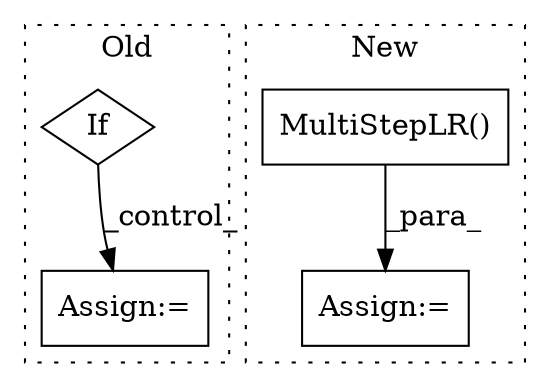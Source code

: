 digraph G {
subgraph cluster0 {
1 [label="If" a="96" s="551" l="3" shape="diamond"];
3 [label="Assign:=" a="68" s="588" l="3" shape="box"];
label = "Old";
style="dotted";
}
subgraph cluster1 {
2 [label="MultiStepLR()" a="75" s="6379,6445" l="37,27" shape="box"];
4 [label="Assign:=" a="68" s="6376" l="3" shape="box"];
label = "New";
style="dotted";
}
1 -> 3 [label="_control_"];
2 -> 4 [label="_para_"];
}